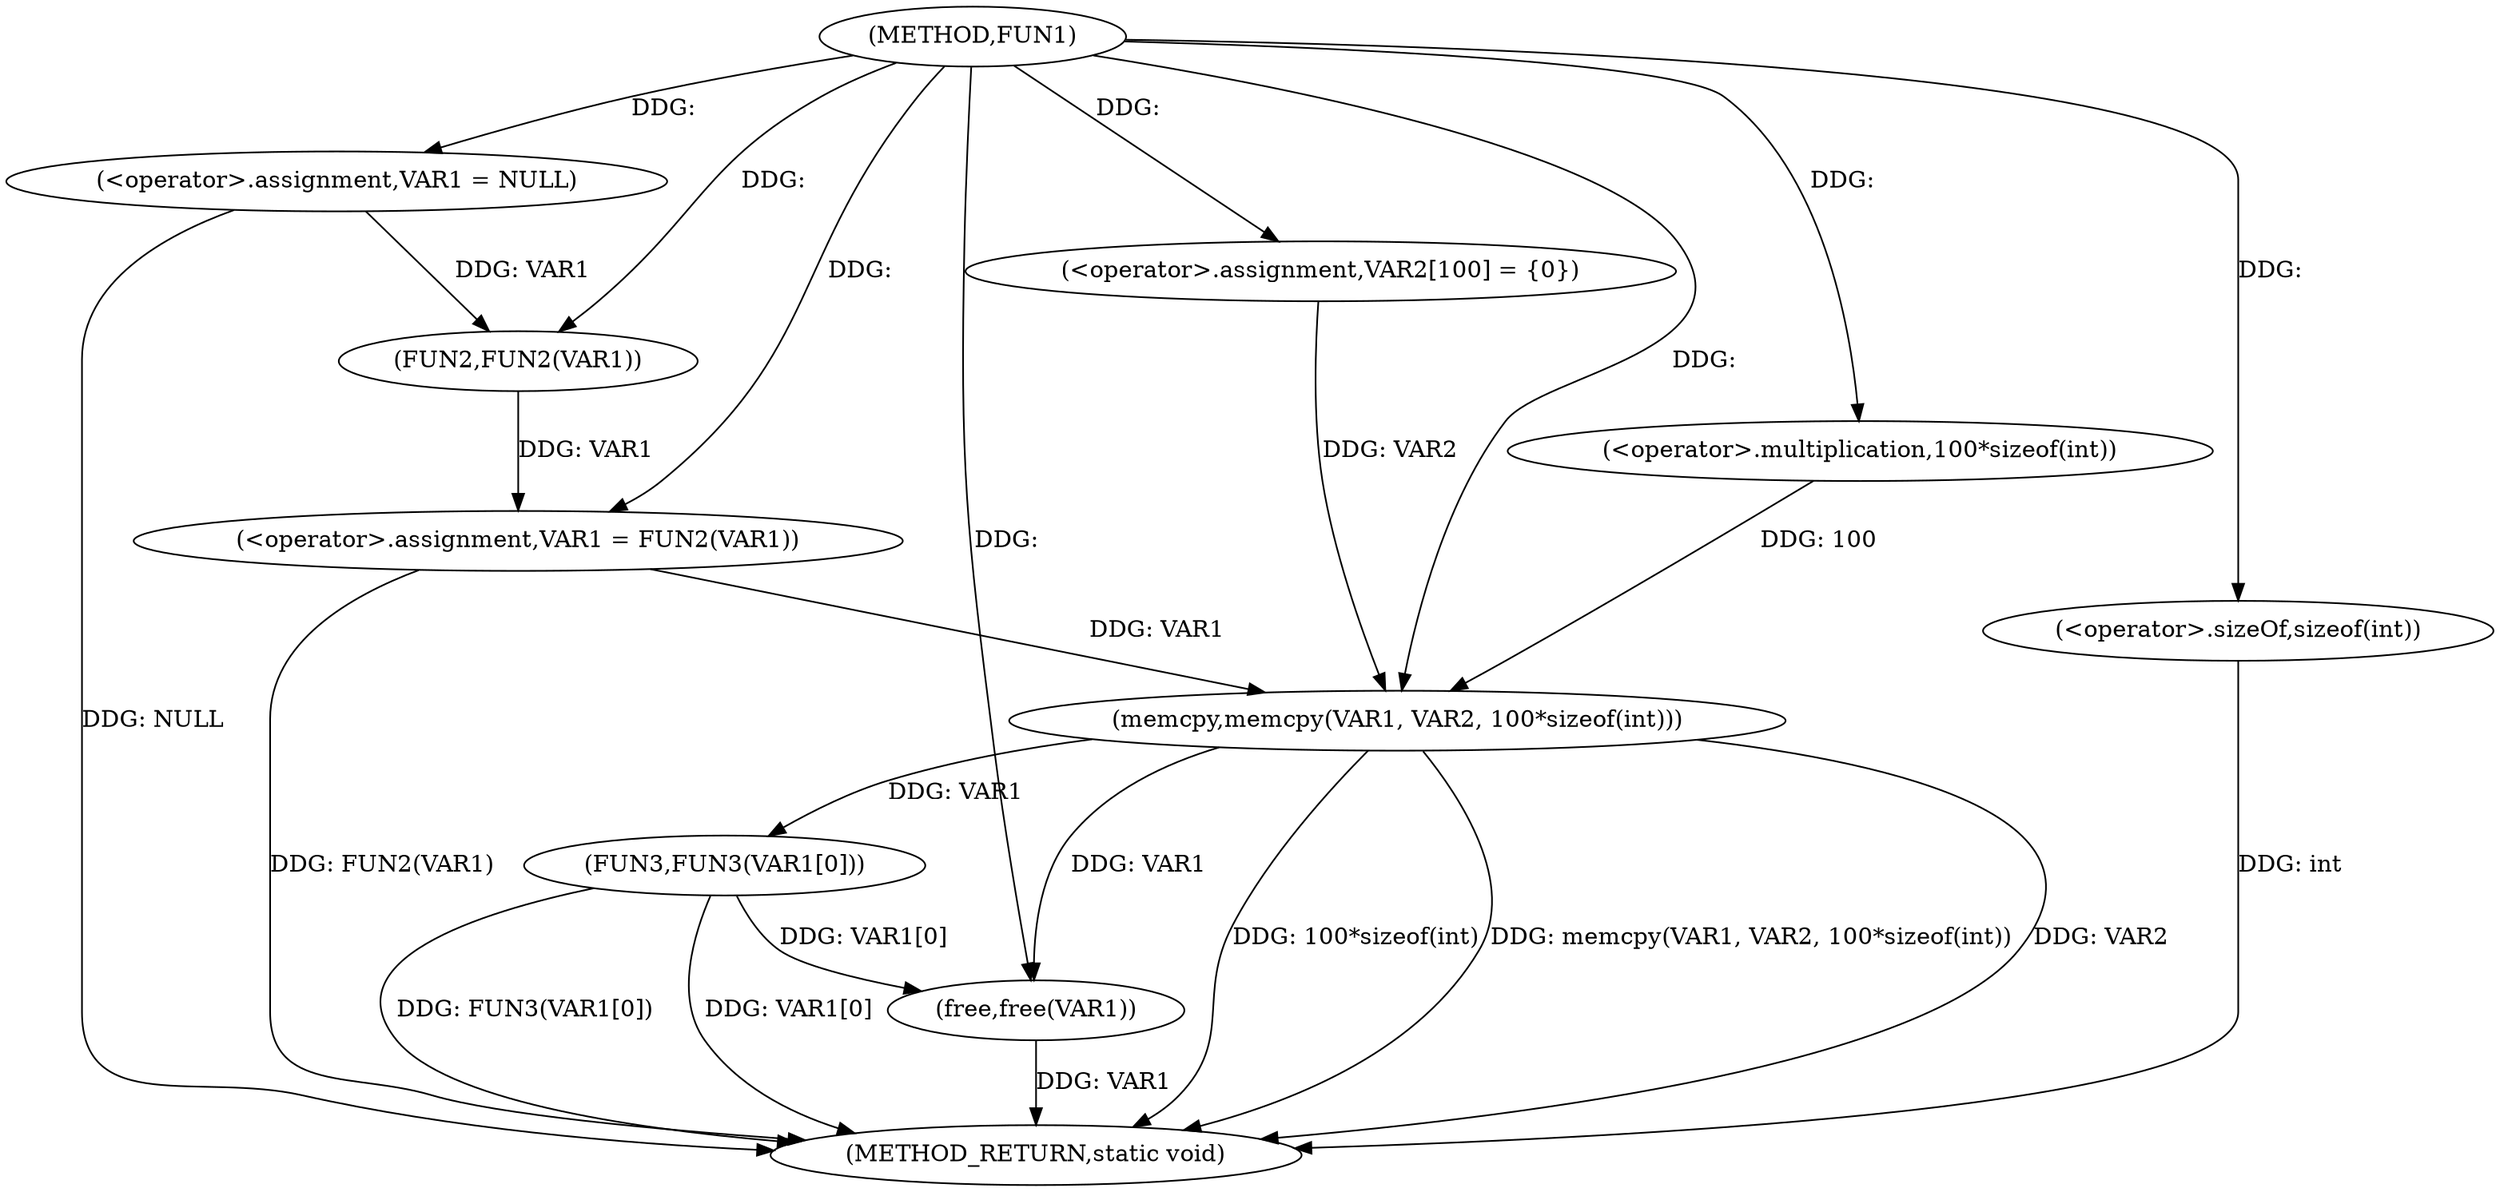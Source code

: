 digraph FUN1 {  
"1000100" [label = "(METHOD,FUN1)" ]
"1000127" [label = "(METHOD_RETURN,static void)" ]
"1000103" [label = "(<operator>.assignment,VAR1 = NULL)" ]
"1000106" [label = "(<operator>.assignment,VAR1 = FUN2(VAR1))" ]
"1000108" [label = "(FUN2,FUN2(VAR1))" ]
"1000112" [label = "(<operator>.assignment,VAR2[100] = {0})" ]
"1000114" [label = "(memcpy,memcpy(VAR1, VAR2, 100*sizeof(int)))" ]
"1000117" [label = "(<operator>.multiplication,100*sizeof(int))" ]
"1000119" [label = "(<operator>.sizeOf,sizeof(int))" ]
"1000121" [label = "(FUN3,FUN3(VAR1[0]))" ]
"1000125" [label = "(free,free(VAR1))" ]
  "1000114" -> "1000127"  [ label = "DDG: 100*sizeof(int)"] 
  "1000125" -> "1000127"  [ label = "DDG: VAR1"] 
  "1000106" -> "1000127"  [ label = "DDG: FUN2(VAR1)"] 
  "1000103" -> "1000127"  [ label = "DDG: NULL"] 
  "1000114" -> "1000127"  [ label = "DDG: memcpy(VAR1, VAR2, 100*sizeof(int))"] 
  "1000121" -> "1000127"  [ label = "DDG: FUN3(VAR1[0])"] 
  "1000119" -> "1000127"  [ label = "DDG: int"] 
  "1000121" -> "1000127"  [ label = "DDG: VAR1[0]"] 
  "1000114" -> "1000127"  [ label = "DDG: VAR2"] 
  "1000100" -> "1000103"  [ label = "DDG: "] 
  "1000108" -> "1000106"  [ label = "DDG: VAR1"] 
  "1000100" -> "1000106"  [ label = "DDG: "] 
  "1000103" -> "1000108"  [ label = "DDG: VAR1"] 
  "1000100" -> "1000108"  [ label = "DDG: "] 
  "1000100" -> "1000112"  [ label = "DDG: "] 
  "1000106" -> "1000114"  [ label = "DDG: VAR1"] 
  "1000100" -> "1000114"  [ label = "DDG: "] 
  "1000112" -> "1000114"  [ label = "DDG: VAR2"] 
  "1000117" -> "1000114"  [ label = "DDG: 100"] 
  "1000100" -> "1000117"  [ label = "DDG: "] 
  "1000100" -> "1000119"  [ label = "DDG: "] 
  "1000114" -> "1000121"  [ label = "DDG: VAR1"] 
  "1000114" -> "1000125"  [ label = "DDG: VAR1"] 
  "1000121" -> "1000125"  [ label = "DDG: VAR1[0]"] 
  "1000100" -> "1000125"  [ label = "DDG: "] 
}

